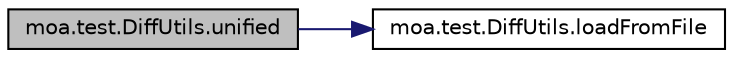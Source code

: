 digraph G
{
  edge [fontname="Helvetica",fontsize="10",labelfontname="Helvetica",labelfontsize="10"];
  node [fontname="Helvetica",fontsize="10",shape=record];
  rankdir=LR;
  Node1 [label="moa.test.DiffUtils.unified",height=0.2,width=0.4,color="black", fillcolor="grey75", style="filled" fontcolor="black"];
  Node1 -> Node2 [color="midnightblue",fontsize="10",style="solid",fontname="Helvetica"];
  Node2 [label="moa.test.DiffUtils.loadFromFile",height=0.2,width=0.4,color="black", fillcolor="white", style="filled",URL="$classmoa_1_1test_1_1DiffUtils.html#af2a45ea29c326d93ceb88172acd69733",tooltip="Loads the file."];
}
